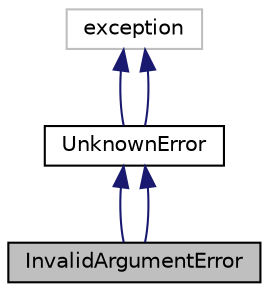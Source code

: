 digraph "InvalidArgumentError"
{
 // LATEX_PDF_SIZE
  edge [fontname="Helvetica",fontsize="10",labelfontname="Helvetica",labelfontsize="10"];
  node [fontname="Helvetica",fontsize="10",shape=record];
  Node1 [label="InvalidArgumentError",height=0.2,width=0.4,color="black", fillcolor="grey75", style="filled", fontcolor="black",tooltip="Ошибка некорректного аргумента."];
  Node2 -> Node1 [dir="back",color="midnightblue",fontsize="10",style="solid",fontname="Helvetica"];
  Node2 [label="UnknownError",height=0.2,width=0.4,color="black", fillcolor="white", style="filled",URL="$classUnknownError.html",tooltip="Базовый класс для всех ошибок."];
  Node3 -> Node2 [dir="back",color="midnightblue",fontsize="10",style="solid",fontname="Helvetica"];
  Node3 [label="exception",height=0.2,width=0.4,color="grey75", fillcolor="white", style="filled",tooltip=" "];
  Node3 -> Node2 [dir="back",color="midnightblue",fontsize="10",style="solid",fontname="Helvetica"];
  Node2 -> Node1 [dir="back",color="midnightblue",fontsize="10",style="solid",fontname="Helvetica"];
}
